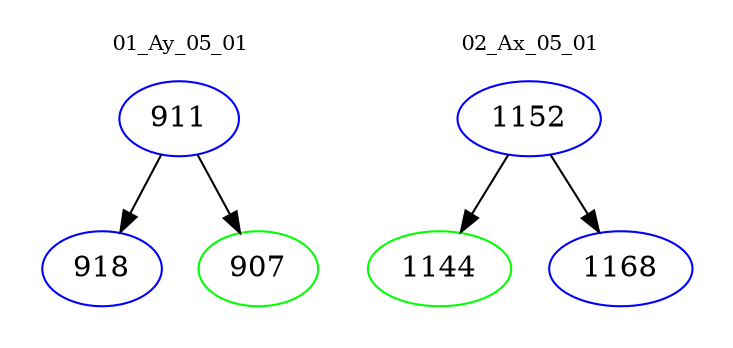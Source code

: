 digraph{
subgraph cluster_0 {
color = white
label = "01_Ay_05_01";
fontsize=10;
T0_911 [label="911", color="blue"]
T0_911 -> T0_918 [color="black"]
T0_918 [label="918", color="blue"]
T0_911 -> T0_907 [color="black"]
T0_907 [label="907", color="green"]
}
subgraph cluster_1 {
color = white
label = "02_Ax_05_01";
fontsize=10;
T1_1152 [label="1152", color="blue"]
T1_1152 -> T1_1144 [color="black"]
T1_1144 [label="1144", color="green"]
T1_1152 -> T1_1168 [color="black"]
T1_1168 [label="1168", color="blue"]
}
}
